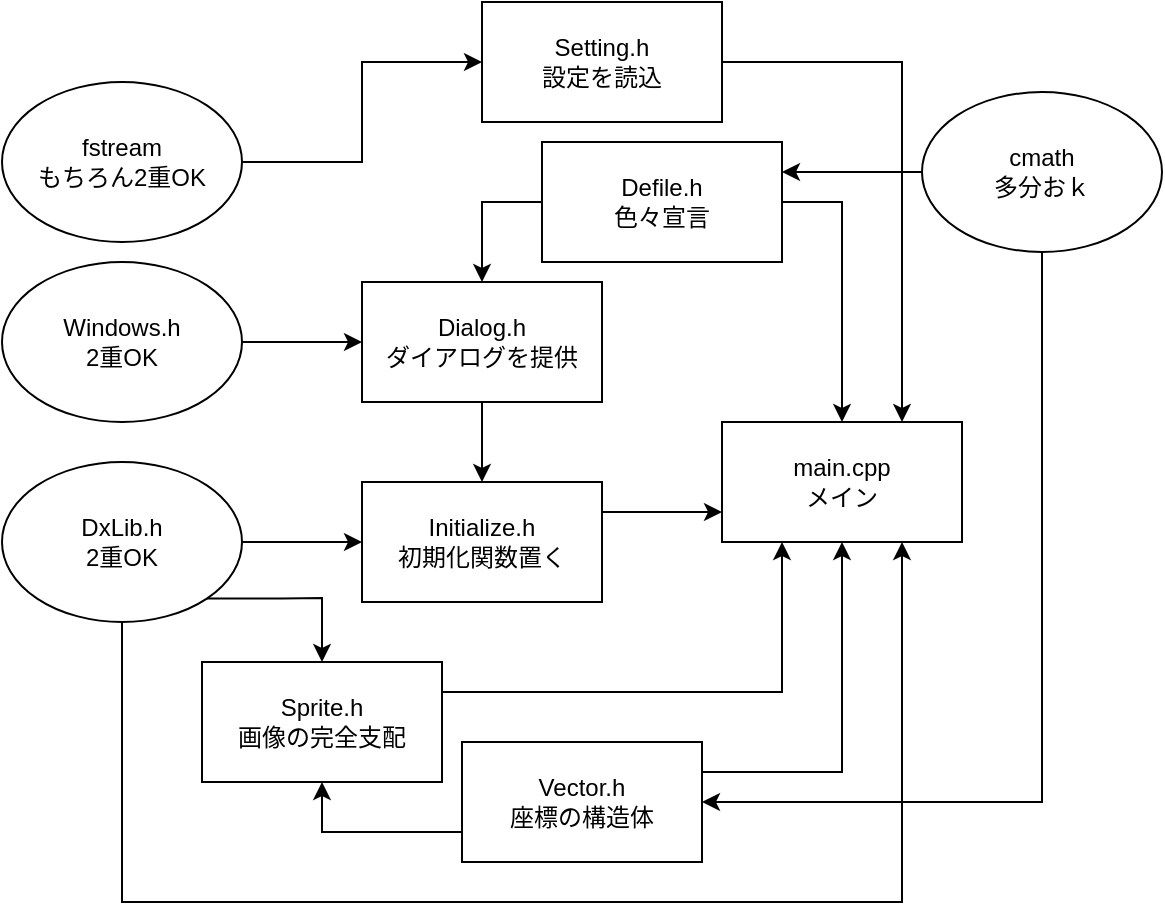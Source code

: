 <mxfile version="23.1.2" type="device">
  <diagram name="ページ1" id="g8cI2sBLCMndIT9UIBIe">
    <mxGraphModel dx="1330" dy="563" grid="1" gridSize="10" guides="1" tooltips="1" connect="1" arrows="1" fold="1" page="1" pageScale="1" pageWidth="1169" pageHeight="827" math="0" shadow="0">
      <root>
        <mxCell id="0" />
        <mxCell id="1" parent="0" />
        <mxCell id="ZsD3688NO6SlG5bNqprv-15" style="edgeStyle=orthogonalEdgeStyle;rounded=0;orthogonalLoop=1;jettySize=auto;html=1;exitX=1;exitY=0.5;exitDx=0;exitDy=0;entryX=0;entryY=0.5;entryDx=0;entryDy=0;" edge="1" parent="1" source="ZsD3688NO6SlG5bNqprv-2" target="ZsD3688NO6SlG5bNqprv-11">
          <mxGeometry relative="1" as="geometry" />
        </mxCell>
        <mxCell id="ZsD3688NO6SlG5bNqprv-44" style="edgeStyle=orthogonalEdgeStyle;rounded=0;orthogonalLoop=1;jettySize=auto;html=1;exitX=1;exitY=1;exitDx=0;exitDy=0;entryX=0.5;entryY=0;entryDx=0;entryDy=0;" edge="1" parent="1" source="ZsD3688NO6SlG5bNqprv-2" target="ZsD3688NO6SlG5bNqprv-21">
          <mxGeometry relative="1" as="geometry">
            <Array as="points">
              <mxPoint x="160" y="358" />
              <mxPoint x="180" y="358" />
            </Array>
          </mxGeometry>
        </mxCell>
        <mxCell id="ZsD3688NO6SlG5bNqprv-52" style="edgeStyle=orthogonalEdgeStyle;rounded=0;orthogonalLoop=1;jettySize=auto;html=1;exitX=0.5;exitY=1;exitDx=0;exitDy=0;entryX=0.75;entryY=1;entryDx=0;entryDy=0;" edge="1" parent="1" source="ZsD3688NO6SlG5bNqprv-2" target="ZsD3688NO6SlG5bNqprv-27">
          <mxGeometry relative="1" as="geometry">
            <Array as="points">
              <mxPoint x="80" y="510" />
              <mxPoint x="470" y="510" />
            </Array>
          </mxGeometry>
        </mxCell>
        <mxCell id="ZsD3688NO6SlG5bNqprv-2" value="DxLib.h&lt;br&gt;2重OK" style="ellipse;whiteSpace=wrap;html=1;" vertex="1" parent="1">
          <mxGeometry x="20" y="290" width="120" height="80" as="geometry" />
        </mxCell>
        <mxCell id="ZsD3688NO6SlG5bNqprv-9" style="edgeStyle=orthogonalEdgeStyle;rounded=0;orthogonalLoop=1;jettySize=auto;html=1;exitX=1;exitY=0.5;exitDx=0;exitDy=0;entryX=0;entryY=0.5;entryDx=0;entryDy=0;" edge="1" parent="1" source="ZsD3688NO6SlG5bNqprv-3" target="ZsD3688NO6SlG5bNqprv-8">
          <mxGeometry relative="1" as="geometry" />
        </mxCell>
        <mxCell id="ZsD3688NO6SlG5bNqprv-3" value="Windows.h&lt;br&gt;2重OK" style="ellipse;whiteSpace=wrap;html=1;" vertex="1" parent="1">
          <mxGeometry x="20" y="190" width="120" height="80" as="geometry" />
        </mxCell>
        <mxCell id="ZsD3688NO6SlG5bNqprv-18" style="edgeStyle=orthogonalEdgeStyle;rounded=0;orthogonalLoop=1;jettySize=auto;html=1;exitX=0;exitY=0.5;exitDx=0;exitDy=0;entryX=0.5;entryY=0;entryDx=0;entryDy=0;" edge="1" parent="1" source="ZsD3688NO6SlG5bNqprv-7" target="ZsD3688NO6SlG5bNqprv-8">
          <mxGeometry relative="1" as="geometry" />
        </mxCell>
        <mxCell id="ZsD3688NO6SlG5bNqprv-48" style="edgeStyle=orthogonalEdgeStyle;rounded=0;orthogonalLoop=1;jettySize=auto;html=1;exitX=1;exitY=0.5;exitDx=0;exitDy=0;entryX=0.5;entryY=0;entryDx=0;entryDy=0;" edge="1" parent="1" source="ZsD3688NO6SlG5bNqprv-7" target="ZsD3688NO6SlG5bNqprv-27">
          <mxGeometry relative="1" as="geometry" />
        </mxCell>
        <mxCell id="ZsD3688NO6SlG5bNqprv-7" value="Defile.h&lt;br&gt;色々宣言" style="rounded=0;whiteSpace=wrap;html=1;" vertex="1" parent="1">
          <mxGeometry x="290" y="130" width="120" height="60" as="geometry" />
        </mxCell>
        <mxCell id="ZsD3688NO6SlG5bNqprv-14" style="edgeStyle=orthogonalEdgeStyle;rounded=0;orthogonalLoop=1;jettySize=auto;html=1;exitX=0.5;exitY=1;exitDx=0;exitDy=0;entryX=0.5;entryY=0;entryDx=0;entryDy=0;" edge="1" parent="1" source="ZsD3688NO6SlG5bNqprv-8" target="ZsD3688NO6SlG5bNqprv-11">
          <mxGeometry relative="1" as="geometry" />
        </mxCell>
        <mxCell id="ZsD3688NO6SlG5bNqprv-8" value="Dialog.h&lt;br&gt;ダイアログを提供" style="rounded=0;whiteSpace=wrap;html=1;" vertex="1" parent="1">
          <mxGeometry x="200" y="200" width="120" height="60" as="geometry" />
        </mxCell>
        <mxCell id="ZsD3688NO6SlG5bNqprv-51" style="edgeStyle=orthogonalEdgeStyle;rounded=0;orthogonalLoop=1;jettySize=auto;html=1;exitX=1;exitY=0.25;exitDx=0;exitDy=0;entryX=0;entryY=0.75;entryDx=0;entryDy=0;" edge="1" parent="1" source="ZsD3688NO6SlG5bNqprv-11" target="ZsD3688NO6SlG5bNqprv-27">
          <mxGeometry relative="1" as="geometry" />
        </mxCell>
        <mxCell id="ZsD3688NO6SlG5bNqprv-11" value="Initialize.h&lt;br&gt;初期化関数置く" style="rounded=0;whiteSpace=wrap;html=1;" vertex="1" parent="1">
          <mxGeometry x="200" y="300" width="120" height="60" as="geometry" />
        </mxCell>
        <mxCell id="ZsD3688NO6SlG5bNqprv-37" style="edgeStyle=orthogonalEdgeStyle;rounded=0;orthogonalLoop=1;jettySize=auto;html=1;exitX=0;exitY=0.75;exitDx=0;exitDy=0;entryX=0.5;entryY=1;entryDx=0;entryDy=0;" edge="1" parent="1" source="ZsD3688NO6SlG5bNqprv-20" target="ZsD3688NO6SlG5bNqprv-21">
          <mxGeometry relative="1" as="geometry" />
        </mxCell>
        <mxCell id="ZsD3688NO6SlG5bNqprv-38" style="edgeStyle=orthogonalEdgeStyle;rounded=0;orthogonalLoop=1;jettySize=auto;html=1;exitX=1;exitY=0.25;exitDx=0;exitDy=0;entryX=0.5;entryY=1;entryDx=0;entryDy=0;" edge="1" parent="1" source="ZsD3688NO6SlG5bNqprv-20" target="ZsD3688NO6SlG5bNqprv-27">
          <mxGeometry relative="1" as="geometry" />
        </mxCell>
        <mxCell id="ZsD3688NO6SlG5bNqprv-20" value="Vector.h&lt;br&gt;座標の構造体" style="rounded=0;whiteSpace=wrap;html=1;" vertex="1" parent="1">
          <mxGeometry x="250" y="430" width="120" height="60" as="geometry" />
        </mxCell>
        <mxCell id="ZsD3688NO6SlG5bNqprv-36" style="edgeStyle=orthogonalEdgeStyle;rounded=0;orthogonalLoop=1;jettySize=auto;html=1;exitX=1;exitY=0.25;exitDx=0;exitDy=0;entryX=0.25;entryY=1;entryDx=0;entryDy=0;" edge="1" parent="1" source="ZsD3688NO6SlG5bNqprv-21" target="ZsD3688NO6SlG5bNqprv-27">
          <mxGeometry relative="1" as="geometry" />
        </mxCell>
        <mxCell id="ZsD3688NO6SlG5bNqprv-21" value="Sprite.h&lt;br&gt;画像の完全支配" style="rounded=0;whiteSpace=wrap;html=1;" vertex="1" parent="1">
          <mxGeometry x="120" y="390" width="120" height="60" as="geometry" />
        </mxCell>
        <mxCell id="ZsD3688NO6SlG5bNqprv-26" style="edgeStyle=orthogonalEdgeStyle;rounded=0;orthogonalLoop=1;jettySize=auto;html=1;exitX=1;exitY=0.5;exitDx=0;exitDy=0;entryX=0;entryY=0.5;entryDx=0;entryDy=0;" edge="1" parent="1" source="ZsD3688NO6SlG5bNqprv-24" target="ZsD3688NO6SlG5bNqprv-25">
          <mxGeometry relative="1" as="geometry" />
        </mxCell>
        <mxCell id="ZsD3688NO6SlG5bNqprv-24" value="fstream&lt;br&gt;もちろん2重OK" style="ellipse;whiteSpace=wrap;html=1;" vertex="1" parent="1">
          <mxGeometry x="20" y="100" width="120" height="80" as="geometry" />
        </mxCell>
        <mxCell id="ZsD3688NO6SlG5bNqprv-47" style="edgeStyle=orthogonalEdgeStyle;rounded=0;orthogonalLoop=1;jettySize=auto;html=1;exitX=1;exitY=0.5;exitDx=0;exitDy=0;entryX=0.75;entryY=0;entryDx=0;entryDy=0;" edge="1" parent="1" source="ZsD3688NO6SlG5bNqprv-25" target="ZsD3688NO6SlG5bNqprv-27">
          <mxGeometry relative="1" as="geometry" />
        </mxCell>
        <mxCell id="ZsD3688NO6SlG5bNqprv-25" value="Setting.h&lt;br&gt;設定を読込" style="rounded=0;whiteSpace=wrap;html=1;" vertex="1" parent="1">
          <mxGeometry x="260" y="60" width="120" height="60" as="geometry" />
        </mxCell>
        <mxCell id="ZsD3688NO6SlG5bNqprv-27" value="main.cpp&lt;br&gt;メイン" style="rounded=0;whiteSpace=wrap;html=1;" vertex="1" parent="1">
          <mxGeometry x="380" y="270" width="120" height="60" as="geometry" />
        </mxCell>
        <mxCell id="ZsD3688NO6SlG5bNqprv-55" style="edgeStyle=orthogonalEdgeStyle;rounded=0;orthogonalLoop=1;jettySize=auto;html=1;exitX=0;exitY=0.5;exitDx=0;exitDy=0;entryX=1;entryY=0.25;entryDx=0;entryDy=0;" edge="1" parent="1" source="ZsD3688NO6SlG5bNqprv-54" target="ZsD3688NO6SlG5bNqprv-7">
          <mxGeometry relative="1" as="geometry" />
        </mxCell>
        <mxCell id="ZsD3688NO6SlG5bNqprv-56" style="edgeStyle=orthogonalEdgeStyle;rounded=0;orthogonalLoop=1;jettySize=auto;html=1;exitX=0.5;exitY=1;exitDx=0;exitDy=0;entryX=1;entryY=0.5;entryDx=0;entryDy=0;" edge="1" parent="1" source="ZsD3688NO6SlG5bNqprv-54" target="ZsD3688NO6SlG5bNqprv-20">
          <mxGeometry relative="1" as="geometry" />
        </mxCell>
        <mxCell id="ZsD3688NO6SlG5bNqprv-54" value="cmath&lt;br&gt;多分おｋ" style="ellipse;whiteSpace=wrap;html=1;" vertex="1" parent="1">
          <mxGeometry x="480" y="105" width="120" height="80" as="geometry" />
        </mxCell>
      </root>
    </mxGraphModel>
  </diagram>
</mxfile>
